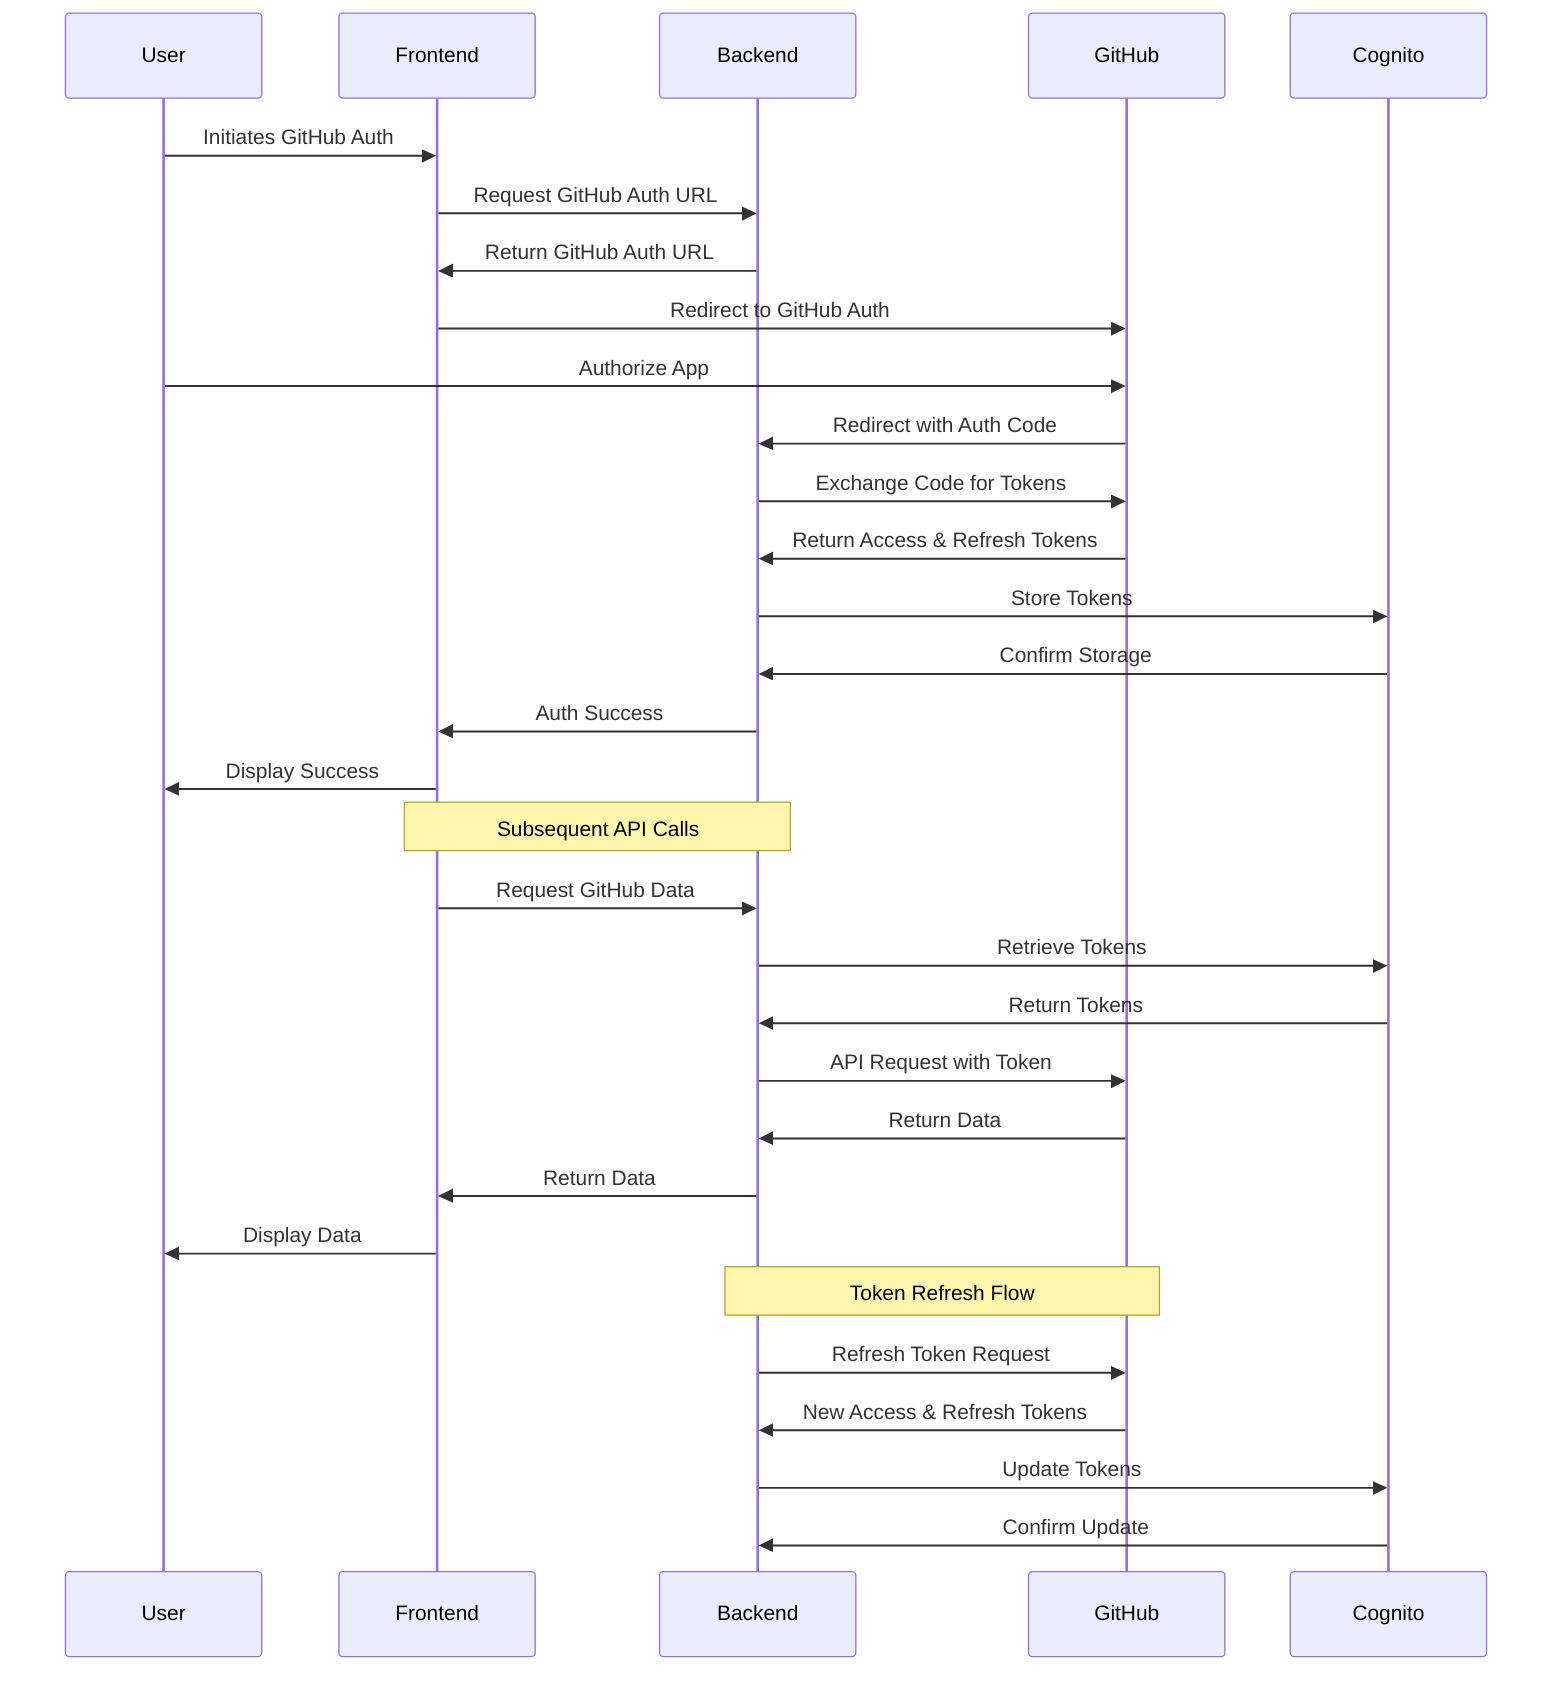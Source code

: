sequenceDiagram
    participant User
    participant Frontend
    participant Backend
    participant GitHub
    participant Cognito

    User->>Frontend: Initiates GitHub Auth
    Frontend->>Backend: Request GitHub Auth URL
    Backend->>Frontend: Return GitHub Auth URL
    Frontend->>GitHub: Redirect to GitHub Auth
    User->>GitHub: Authorize App
    GitHub->>Backend: Redirect with Auth Code
    Backend->>GitHub: Exchange Code for Tokens
    GitHub->>Backend: Return Access & Refresh Tokens
    Backend->>Cognito: Store Tokens
    Cognito->>Backend: Confirm Storage
    Backend->>Frontend: Auth Success
    Frontend->>User: Display Success

    Note over Frontend,Backend: Subsequent API Calls
    Frontend->>Backend: Request GitHub Data
    Backend->>Cognito: Retrieve Tokens
    Cognito->>Backend: Return Tokens
    Backend->>GitHub: API Request with Token
    GitHub->>Backend: Return Data
    Backend->>Frontend: Return Data
    Frontend->>User: Display Data

    Note over Backend,GitHub: Token Refresh Flow
    Backend->>GitHub: Refresh Token Request
    GitHub->>Backend: New Access & Refresh Tokens
    Backend->>Cognito: Update Tokens
    Cognito->>Backend: Confirm Update